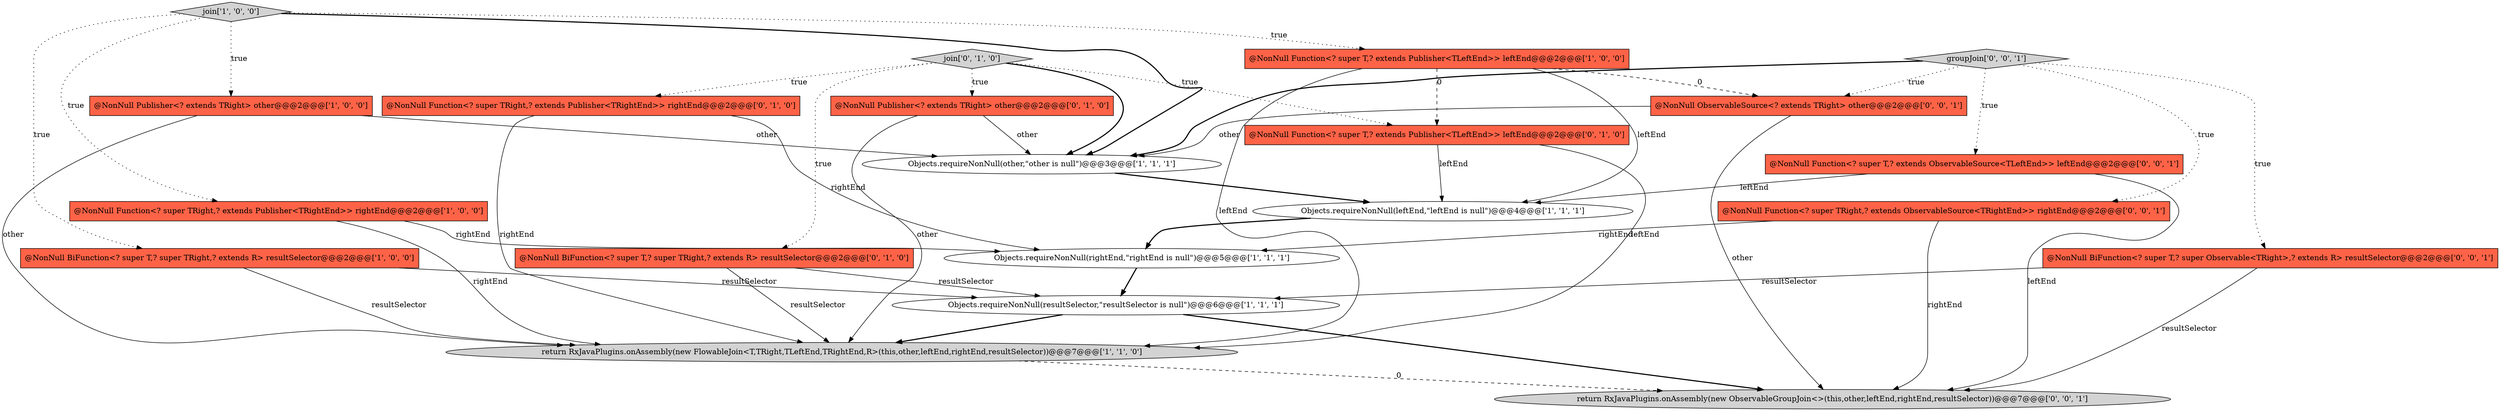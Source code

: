 digraph {
11 [style = filled, label = "@NonNull Function<? super TRight,? extends Publisher<TRightEnd>> rightEnd@@@2@@@['0', '1', '0']", fillcolor = tomato, shape = box image = "AAA0AAABBB2BBB"];
16 [style = filled, label = "return RxJavaPlugins.onAssembly(new ObservableGroupJoin<>(this,other,leftEnd,rightEnd,resultSelector))@@@7@@@['0', '0', '1']", fillcolor = lightgray, shape = ellipse image = "AAA0AAABBB3BBB"];
14 [style = filled, label = "join['0', '1', '0']", fillcolor = lightgray, shape = diamond image = "AAA0AAABBB2BBB"];
15 [style = filled, label = "@NonNull Function<? super T,? extends ObservableSource<TLeftEnd>> leftEnd@@@2@@@['0', '0', '1']", fillcolor = tomato, shape = box image = "AAA0AAABBB3BBB"];
2 [style = filled, label = "@NonNull BiFunction<? super T,? super TRight,? extends R> resultSelector@@@2@@@['1', '0', '0']", fillcolor = tomato, shape = box image = "AAA0AAABBB1BBB"];
18 [style = filled, label = "groupJoin['0', '0', '1']", fillcolor = lightgray, shape = diamond image = "AAA0AAABBB3BBB"];
6 [style = filled, label = "Objects.requireNonNull(resultSelector,\"resultSelector is null\")@@@6@@@['1', '1', '1']", fillcolor = white, shape = ellipse image = "AAA0AAABBB1BBB"];
8 [style = filled, label = "join['1', '0', '0']", fillcolor = lightgray, shape = diamond image = "AAA0AAABBB1BBB"];
7 [style = filled, label = "Objects.requireNonNull(leftEnd,\"leftEnd is null\")@@@4@@@['1', '1', '1']", fillcolor = white, shape = ellipse image = "AAA0AAABBB1BBB"];
5 [style = filled, label = "Objects.requireNonNull(other,\"other is null\")@@@3@@@['1', '1', '1']", fillcolor = white, shape = ellipse image = "AAA0AAABBB1BBB"];
12 [style = filled, label = "@NonNull BiFunction<? super T,? super TRight,? extends R> resultSelector@@@2@@@['0', '1', '0']", fillcolor = tomato, shape = box image = "AAA0AAABBB2BBB"];
19 [style = filled, label = "@NonNull BiFunction<? super T,? super Observable<TRight>,? extends R> resultSelector@@@2@@@['0', '0', '1']", fillcolor = tomato, shape = box image = "AAA0AAABBB3BBB"];
1 [style = filled, label = "@NonNull Publisher<? extends TRight> other@@@2@@@['1', '0', '0']", fillcolor = tomato, shape = box image = "AAA0AAABBB1BBB"];
20 [style = filled, label = "@NonNull ObservableSource<? extends TRight> other@@@2@@@['0', '0', '1']", fillcolor = tomato, shape = box image = "AAA0AAABBB3BBB"];
3 [style = filled, label = "return RxJavaPlugins.onAssembly(new FlowableJoin<T,TRight,TLeftEnd,TRightEnd,R>(this,other,leftEnd,rightEnd,resultSelector))@@@7@@@['1', '1', '0']", fillcolor = lightgray, shape = ellipse image = "AAA0AAABBB1BBB"];
9 [style = filled, label = "Objects.requireNonNull(rightEnd,\"rightEnd is null\")@@@5@@@['1', '1', '1']", fillcolor = white, shape = ellipse image = "AAA0AAABBB1BBB"];
10 [style = filled, label = "@NonNull Publisher<? extends TRight> other@@@2@@@['0', '1', '0']", fillcolor = tomato, shape = box image = "AAA0AAABBB2BBB"];
13 [style = filled, label = "@NonNull Function<? super T,? extends Publisher<TLeftEnd>> leftEnd@@@2@@@['0', '1', '0']", fillcolor = tomato, shape = box image = "AAA1AAABBB2BBB"];
17 [style = filled, label = "@NonNull Function<? super TRight,? extends ObservableSource<TRightEnd>> rightEnd@@@2@@@['0', '0', '1']", fillcolor = tomato, shape = box image = "AAA0AAABBB3BBB"];
4 [style = filled, label = "@NonNull Function<? super T,? extends Publisher<TLeftEnd>> leftEnd@@@2@@@['1', '0', '0']", fillcolor = tomato, shape = box image = "AAA1AAABBB1BBB"];
0 [style = filled, label = "@NonNull Function<? super TRight,? extends Publisher<TRightEnd>> rightEnd@@@2@@@['1', '0', '0']", fillcolor = tomato, shape = box image = "AAA0AAABBB1BBB"];
20->16 [style = solid, label="other"];
20->5 [style = solid, label="other"];
6->3 [style = bold, label=""];
2->3 [style = solid, label="resultSelector"];
19->16 [style = solid, label="resultSelector"];
11->3 [style = solid, label="rightEnd"];
14->12 [style = dotted, label="true"];
8->2 [style = dotted, label="true"];
13->3 [style = solid, label="leftEnd"];
10->3 [style = solid, label="other"];
14->5 [style = bold, label=""];
18->15 [style = dotted, label="true"];
18->19 [style = dotted, label="true"];
19->6 [style = solid, label="resultSelector"];
2->6 [style = solid, label="resultSelector"];
0->9 [style = solid, label="rightEnd"];
10->5 [style = solid, label="other"];
17->9 [style = solid, label="rightEnd"];
18->20 [style = dotted, label="true"];
8->4 [style = dotted, label="true"];
14->10 [style = dotted, label="true"];
14->13 [style = dotted, label="true"];
9->6 [style = bold, label=""];
15->7 [style = solid, label="leftEnd"];
7->9 [style = bold, label=""];
8->1 [style = dotted, label="true"];
13->7 [style = solid, label="leftEnd"];
17->16 [style = solid, label="rightEnd"];
8->5 [style = bold, label=""];
4->20 [style = dashed, label="0"];
6->16 [style = bold, label=""];
12->6 [style = solid, label="resultSelector"];
18->5 [style = bold, label=""];
0->3 [style = solid, label="rightEnd"];
1->3 [style = solid, label="other"];
1->5 [style = solid, label="other"];
15->16 [style = solid, label="leftEnd"];
5->7 [style = bold, label=""];
14->11 [style = dotted, label="true"];
8->0 [style = dotted, label="true"];
18->17 [style = dotted, label="true"];
12->3 [style = solid, label="resultSelector"];
4->13 [style = dashed, label="0"];
11->9 [style = solid, label="rightEnd"];
3->16 [style = dashed, label="0"];
4->3 [style = solid, label="leftEnd"];
4->7 [style = solid, label="leftEnd"];
}
